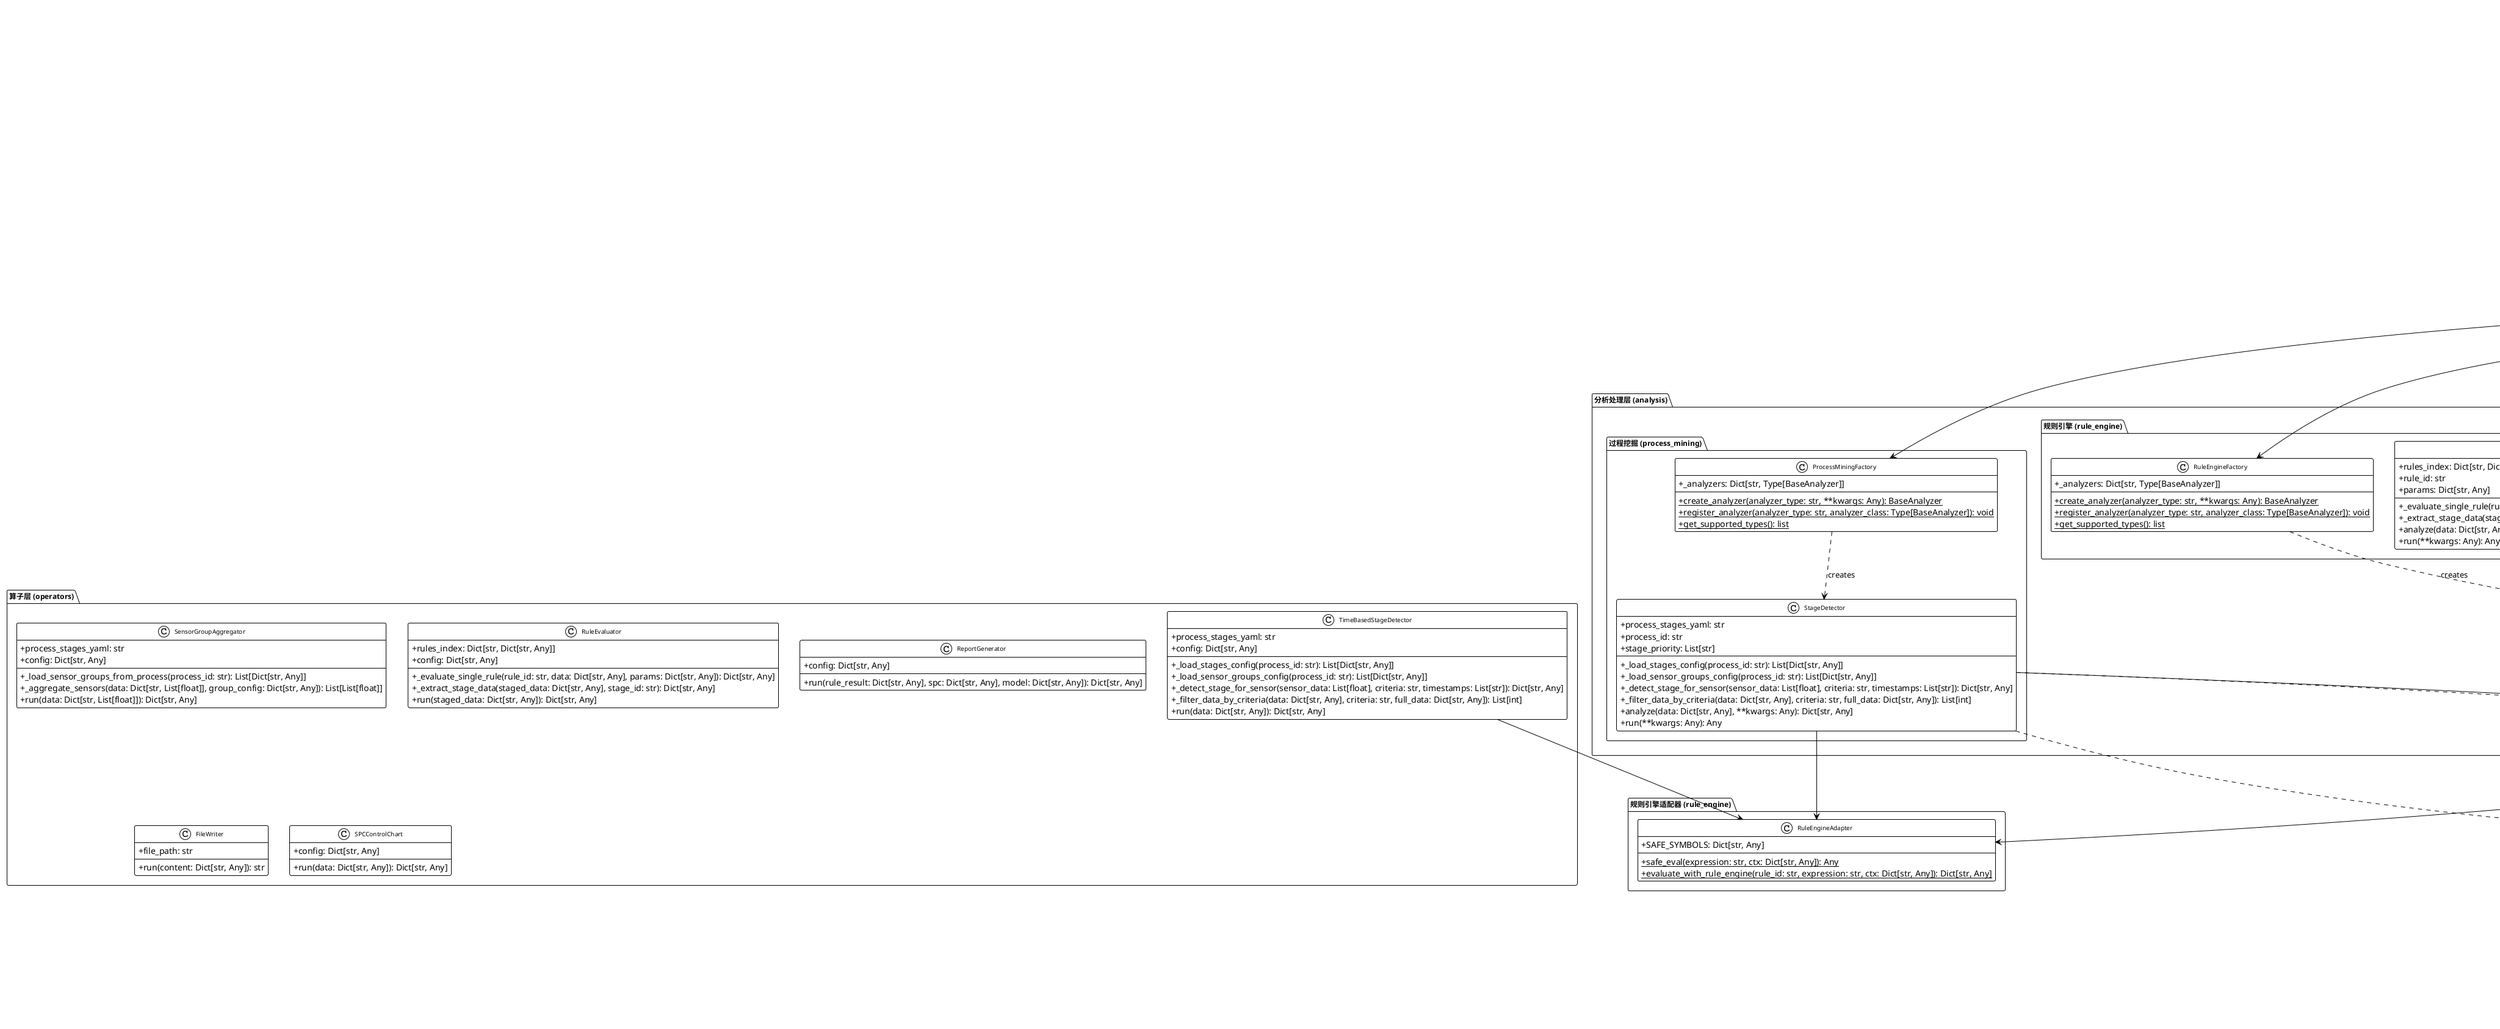 @startuml OPLib 系统类图

!theme plain
skinparam classAttributeIconSize 0
skinparam classFontSize 10
skinparam packageFontSize 12

package "核心抽象层 (core)" {
    abstract class BaseOperator {
        +config: Dict[str, Any]
        +_configured: bool
        +configure(config: Dict[str, Any]): void
        +validate(data: Any): bool
        +{abstract} run(**kwargs: Any): Any
    }
    
    abstract class BaseReader {
        +{abstract} read(source: str, **kwargs: Any): Dict[str, Any]
    }
    
    abstract class BaseProcessor {
        +{abstract} process(data: Dict[str, Any], **kwargs: Any): Dict[str, Any]
    }
    
    abstract class BaseAnalyzer {
        +{abstract} analyze(data: Dict[str, Any], **kwargs: Any): Dict[str, Any]
    }
    
    abstract class BaseWorkflowComponent {
        +inputs: Dict[str, Any]
        +outputs: Dict[str, Any]
        +set_input(name: str, value: Any): void
        +get_output(name: str): Any
        +clear_outputs(): void
    }
    
    class OPLibError {
        <<Exception>>
    }
    
    class ConfigurationError {
        <<Exception>>
    }
    
    class DataProcessingError {
        <<Exception>>
    }
    
    class AnalysisError {
        <<Exception>>
    }
    
    class WorkflowError {
        <<Exception>>
    }
    
    class ValidationError {
        <<Exception>>
    }
    
    interface IDataReader {
        +{abstract} read(source: str, **kwargs: Any): Dict[str, Any]
    }
    
    interface IDataProcessor {
        +{abstract} process(data: Dict[str, Any], **kwargs: Any): Dict[str, Any]
    }
    
    interface IAnalyzer {
        +{abstract} analyze(data: Dict[str, Any], **kwargs: Any): Dict[str, Any]
    }
    
    interface IWorkflowBuilder {
        +{abstract} build(config: Dict[str, Any]): Any
    }
    
    interface IConfigurable {
        +{abstract} configure(config: Dict[str, Any]): void
    }
    
    interface IValidatable {
        +{abstract} validate(data: Any): bool
    }
}

package "数据处理层 (data)" {
    package "数据读取器 (readers)" {
        class CSVReader {
            +ignore_cols: Set[str]
            +encoding: str
            +read(source: str, **kwargs: Any): Dict[str, Any]
            +run(**kwargs: Any): Any
        }
        
        class JSONReader {
            +encoding: str
            +read(source: str, **kwargs: Any): Dict[str, Any]
            +run(**kwargs: Any): Any
        }
        
        class DataReaderFactory {
            +_readers: Dict[str, Type[BaseReader]]
            +{static} create_reader(reader_type: str, **kwargs: Any): BaseReader
            +{static} register_reader(reader_type: str, reader_class: Type[BaseReader]): void
            +{static} get_supported_types(): list
        }
    }
    
    package "数据处理器 (processors)" {
        class SensorGroupAggregator {
            +process_stages_yaml: str
            +process_id: str
            +_load_sensor_groups_from_process(process_id: str): List[Dict[str, Any]]
            +_auto_detect_sensor_groups(data: Dict[str, List[float]]): List[Dict[str, Any]]
            +process(data: Dict[str, Any], **kwargs: Any): Dict[str, Any]
            +run(**kwargs: Any): Any
        }
        
        class DataValidator {
            +required_fields: List[str]
            +data_types: Dict[str, type]
            +value_ranges: Dict[str, Tuple[float, float]]
            +validate(data: Any): bool
            +process(data: Dict[str, Any], **kwargs: Any): Dict[str, Any]
            +run(**kwargs: Any): Any
        }
        
        class DataProcessorFactory {
            +_processors: Dict[str, Type[BaseProcessor]]
            +{static} create_processor(processor_type: str, **kwargs: Any): BaseProcessor
            +{static} register_processor(processor_type: str, processor_class: Type[BaseProcessor]): void
            +{static} get_supported_types(): list
        }
    }
    
    package "数据转换器 (transformers)" {
        class SensorGroupTransformer {
            +transform_type: str
            +process(data: Dict[str, Any], **kwargs: Any): Dict[str, Any]
            +_vector_to_matrix(data: Dict[str, Any]): Dict[str, Any]
            +run(**kwargs: Any): Any
        }
        
        class DataTransformerFactory {
            +_transformers: Dict[str, Type[BaseProcessor]]
            +{static} create_transformer(transformer_type: str, **kwargs: Any): BaseProcessor
            +{static} register_transformer(transformer_type: str, transformer_class: Type[BaseProcessor]): void
            +{static} get_supported_types(): list
        }
    }
}

package "分析处理层 (analysis)" {
    package "过程挖掘 (process_mining)" {
        class StageDetector {
            +process_stages_yaml: str
            +process_id: str
            +stage_priority: List[str]
            +_load_stages_config(process_id: str): List[Dict[str, Any]]
            +_load_sensor_groups_config(process_id: str): List[Dict[str, Any]]
            +_detect_stage_for_sensor(sensor_data: List[float], criteria: str, timestamps: List[str]): Dict[str, Any]
            +_filter_data_by_criteria(data: Dict[str, Any], criteria: str, full_data: Dict[str, Any]): List[int]
            +analyze(data: Dict[str, Any], **kwargs: Any): Dict[str, Any]
            +run(**kwargs: Any): Any
        }
        
        class ProcessMiningFactory {
            +_analyzers: Dict[str, Type[BaseAnalyzer]]
            +{static} create_analyzer(analyzer_type: str, **kwargs: Any): BaseAnalyzer
            +{static} register_analyzer(analyzer_type: str, analyzer_class: Type[BaseAnalyzer]): void
            +{static} get_supported_types(): list
        }
    }
    
    package "规则引擎 (rule_engine)" {
        class RuleEvaluator {
            +rules_index: Dict[str, Dict[str, Any]]
            +rule_id: str
            +params: Dict[str, Any]
            +_evaluate_single_rule(rule_id: str, data: Dict[str, Any], params: Dict[str, Any]): Dict[str, Any]
            +_extract_stage_data(staged_data: Dict[str, Any], stage_id: str): Dict[str, Any]
            +analyze(data: Dict[str, Any], **kwargs: Any): Dict[str, Any]
            +run(**kwargs: Any): Any
        }
        
        class RuleEngineFactory {
            +_analyzers: Dict[str, Type[BaseAnalyzer]]
            +{static} create_analyzer(analyzer_type: str, **kwargs: Any): BaseAnalyzer
            +{static} register_analyzer(analyzer_type: str, analyzer_class: Type[BaseAnalyzer]): void
            +{static} get_supported_types(): list
        }
    }
    
    package "SPC控制图 (spc)" {
        class SPCControlChart {
            +chart_type: str
            +control_limits: str
            +analyze(data: Dict[str, Any], **kwargs: Any): Dict[str, Any]
            +run(**kwargs: Any): Any
        }
        
        class SPCFactory {
            +_analyzers: Dict[str, Type[BaseAnalyzer]]
            +{static} create_analyzer(analyzer_type: str, **kwargs: Any): BaseAnalyzer
            +{static} register_analyzer(analyzer_type: str, analyzer_class: Type[BaseAnalyzer]): void
            +{static} get_supported_types(): list
        }
    }
}

package "工作流层 (workflow)" {
    class WorkflowBuilder {
        +base_dir: str
        +config_loader: ConfigLoader
        +operators_index: Dict[str, Any]
        +rules_index: Dict[str, Any]
        +_import_impl(module: str, class_name: str): Callable[..., Any]
        +_ref_to_node_id(ref: str): str
        +_collect_nodes(wf_cfg: Dict[str, Any]): List[Dict[str, Any]]
        +_build_graph(nodes: List[Dict[str, Any]]): Dict[str, Set[str]]
        +_topo_sort(deps: Dict[str, Set[str]]): List[str]
        +_resolve_inputs(n: Dict[str, Any], results: Dict[str, Any]): Tuple[Dict[str, Any], List[Any]]
        +_build_payload_for_operator(n: Dict[str, Any], results: Dict[str, Any]): Dict[str, Any]
        +build(workflow_yaml: str, operators_yaml: str, rules_yaml: str): Callable
    }
    
    class WorkflowExecutor {
        +config: Dict[str, Any]
        +client: Any
        +execute_async(flow_func: Callable): Any
        +execute(flow_func: Callable): Any
        +execute_with_monitoring(flow_func: Callable): Dict[str, Any]
    }
    
    class TaskScheduler {
        +config: Dict[str, Any]
        +scheduled_tasks: List[Dict[str, Any]]
        +running_tasks: Dict[str, Any]
        +schedule_task(task_func: Callable, schedule_time: datetime, task_id: str, **kwargs: Any): str
        +schedule_recurring_task(task_func: Callable, interval: timedelta, task_id: str, **kwargs: Any): str
        +run_scheduler(): void
        +_execute_task(task_info: Dict[str, Any]): void
        +get_task_status(task_id: str): Dict[str, Any]
        +cancel_task(task_id: str): bool
    }
}

package "算子层 (operators)" {
    class SensorGroupAggregator {
        +process_stages_yaml: str
        +config: Dict[str, Any]
        +_load_sensor_groups_from_process(process_id: str): List[Dict[str, Any]]
        +_aggregate_sensors(data: Dict[str, List[float]], group_config: Dict[str, Any]): List[List[float]]
        +run(data: Dict[str, List[float]]): Dict[str, Any]
    }
    
    class RuleEvaluator {
        +rules_index: Dict[str, Dict[str, Any]]
        +config: Dict[str, Any]
        +_evaluate_single_rule(rule_id: str, data: Dict[str, Any], params: Dict[str, Any]): Dict[str, Any]
        +_extract_stage_data(staged_data: Dict[str, Any], stage_id: str): Dict[str, Any]
        +run(staged_data: Dict[str, Any]): Dict[str, Any]
    }
    
    class TimeBasedStageDetector {
        +process_stages_yaml: str
        +config: Dict[str, Any]
        +_load_stages_config(process_id: str): List[Dict[str, Any]]
        +_load_sensor_groups_config(process_id: str): List[Dict[str, Any]]
        +_detect_stage_for_sensor(sensor_data: List[float], criteria: str, timestamps: List[str]): Dict[str, Any]
        +_filter_data_by_criteria(data: Dict[str, Any], criteria: str, full_data: Dict[str, Any]): List[int]
        +run(data: Dict[str, Any]): Dict[str, Any]
    }
    
    class ReportGenerator {
        +config: Dict[str, Any]
        +run(rule_result: Dict[str, Any], spc: Dict[str, Any], model: Dict[str, Any]): Dict[str, Any]
    }
    
    class FileWriter {
        +file_path: str
        +run(content: Dict[str, Any]): str
    }
    
    class SPCControlChart {
        +config: Dict[str, Any]
        +run(data: Dict[str, Any]): Dict[str, Any]
    }
}

package "报告生成层 (reporting)" {
    class ReportGenerator {
        +template: str
        +format: str
        +run(**kwargs: Any): Any
    }
    
    class FileWriter {
        +file_path: str
        +encoding: str
        +format: str
        +run(**kwargs: Any): str
    }
    
    class ReportWriterFactory {
        +_writers: Dict[str, type]
        +{static} create_writer(writer_type: str, **kwargs: Any): BaseOperator
        +{static} register_writer(writer_type: str, writer_class: type): void
        +{static} get_supported_types(): list
    }
}

package "工具层 (utils)" {
    class DataUtils {
        +{static} safe_float_conversion(value: Any): Optional[float]
        +{static} validate_data_structure(data: Dict[str, Any], required_keys: List[str]): bool
        +{static} flatten_matrix_data(data: Dict[str, List[List[float]]]): Dict[str, List[float]]
        +{static} extract_sensor_columns(data: Dict[str, List[float]], prefix: str): List[str]
        +{static} merge_sensor_groups(data: Dict[str, List[float]], sensor_groups: List[Dict[str, Any]]): Dict[str, List[List[float]]]
    }
    
    class PathUtils {
        +{static} resolve_path(base_dir: Union[str, Path], file_path: str): str
        +{static} ensure_dir(dir_path: Union[str, Path]): void
    }
}

package "配置层 (config)" {
    class ConfigLoader {
        +base_dir: str
        +load_workflow_config(config_file: str): Dict[str, Any]
        +load_operators_config(config_file: str): Dict[str, Any]
        +load_rules_config(config_file: str): Dict[str, Any]
        +load_process_stages_config(config_file: str): Dict[str, Any]
    }
    
    abstract class ConfigValidator {
        +{abstract} validate(config: Dict[str, Any]): bool
    }
    
    class WorkflowConfigValidator {
        +validate(config: Dict[str, Any]): bool
    }
    
    class OperatorConfigValidator {
        +validate(config: Dict[str, Any]): bool
    }
    
    class RulesConfigValidator {
        +validate(config: Dict[str, Any]): bool
    }
}

package "规则引擎适配器 (rule_engine)" {
    class RuleEngineAdapter {
        +SAFE_SYMBOLS: Dict[str, Any]
        +{static} safe_eval(expression: str, ctx: Dict[str, Any]): Any
        +{static} evaluate_with_rule_engine(rule_id: str, expression: str, ctx: Dict[str, Any]): Dict[str, Any]
    }
}

package "服务层" {
    class WebAPI {
        +app: FastAPI
        +run_once(): Dict[str, str]
    }
    
    class RunWorkflowV2 {
        +main(): void
    }
}

' 继承关系
BaseReader --|> BaseOperator
BaseProcessor --|> BaseOperator
BaseAnalyzer --|> BaseOperator
BaseWorkflowComponent --|> BaseOperator

ConfigurationError --|> OPLibError
DataProcessingError --|> OPLibError
AnalysisError --|> OPLibError
WorkflowError --|> OPLibError
ValidationError --|> OPLibError

CSVReader --|> BaseReader
JSONReader --|> BaseReader

SensorGroupAggregator --|> BaseProcessor
DataValidator --|> BaseProcessor
SensorGroupTransformer --|> BaseProcessor

StageDetector --|> BaseAnalyzer
RuleEvaluator --|> BaseAnalyzer
SPCControlChart --|> BaseAnalyzer

ReportGenerator --|> BaseOperator
FileWriter --|> BaseOperator

WorkflowConfigValidator --|> ConfigValidator
OperatorConfigValidator --|> ConfigValidator
RulesConfigValidator --|> ConfigValidator

' 接口实现关系
CSVReader ..|> IDataReader
JSONReader ..|> IDataReader
SensorGroupAggregator ..|> IDataProcessor
DataValidator ..|> IDataProcessor
StageDetector ..|> IAnalyzer
RuleEvaluator ..|> IAnalyzer
SPCControlChart ..|> IAnalyzer

' 组合关系
WorkflowBuilder *-- ConfigLoader
WorkflowBuilder --> DataReaderFactory
WorkflowBuilder --> DataProcessorFactory
WorkflowBuilder --> ProcessMiningFactory
WorkflowBuilder --> RuleEngineFactory
WorkflowBuilder --> SPCFactory
WorkflowBuilder --> ReportGenerator
WorkflowBuilder --> ReportWriterFactory

WorkflowExecutor --> WorkflowBuilder

' 依赖关系
CSVReader --> DataUtils
JSONReader --> DataUtils
SensorGroupAggregator --> DataUtils
DataValidator --> DataUtils
StageDetector --> RuleEngineAdapter
RuleEvaluator --> RuleEngineAdapter
TimeBasedStageDetector --> RuleEngineAdapter

FileWriter --> PathUtils
ConfigLoader --> PathUtils

' 工厂模式关系
DataReaderFactory ..> CSVReader : creates
DataReaderFactory ..> JSONReader : creates
DataProcessorFactory ..> SensorGroupAggregator : creates
DataProcessorFactory ..> DataValidator : creates
DataTransformerFactory ..> SensorGroupTransformer : creates
ProcessMiningFactory ..> StageDetector : creates
RuleEngineFactory ..> RuleEvaluator : creates
SPCFactory ..> SPCControlChart : creates
ReportWriterFactory ..> FileWriter : creates

' 异常处理关系
CSVReader ..> DataProcessingError : throws
JSONReader ..> DataProcessingError : throws
SensorGroupAggregator ..> DataProcessingError : throws
DataValidator ..> ValidationError : throws
StageDetector ..> AnalysisError : throws
RuleEvaluator ..> AnalysisError : throws
SPCControlChart ..> AnalysisError : throws
WorkflowExecutor ..> WorkflowError : throws
ConfigLoader ..> ConfigurationError : throws

@enduml
